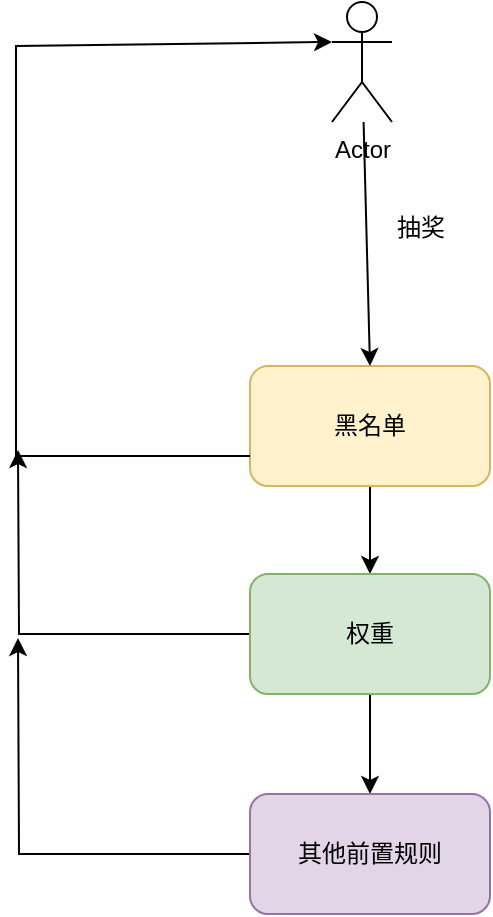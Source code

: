 <mxfile version="24.1.0" type="device">
  <diagram name="第 1 页" id="uIp5NcsU-fl5GnidUl2f">
    <mxGraphModel dx="751" dy="557" grid="0" gridSize="10" guides="1" tooltips="1" connect="1" arrows="1" fold="1" page="1" pageScale="1" pageWidth="827" pageHeight="1169" math="0" shadow="0">
      <root>
        <mxCell id="0" />
        <mxCell id="1" parent="0" />
        <mxCell id="pyFnORxo5FOCz-j6r4HV-10" value="" style="edgeStyle=orthogonalEdgeStyle;rounded=0;orthogonalLoop=1;jettySize=auto;html=1;" edge="1" parent="1" source="pyFnORxo5FOCz-j6r4HV-2" target="pyFnORxo5FOCz-j6r4HV-9">
          <mxGeometry relative="1" as="geometry" />
        </mxCell>
        <mxCell id="pyFnORxo5FOCz-j6r4HV-2" value="黑名单" style="rounded=1;whiteSpace=wrap;html=1;fillColor=#fff2cc;strokeColor=#d6b656;" vertex="1" parent="1">
          <mxGeometry x="346" y="226" width="120" height="60" as="geometry" />
        </mxCell>
        <mxCell id="pyFnORxo5FOCz-j6r4HV-17" value="" style="edgeStyle=orthogonalEdgeStyle;rounded=0;orthogonalLoop=1;jettySize=auto;html=1;" edge="1" parent="1" source="pyFnORxo5FOCz-j6r4HV-9" target="pyFnORxo5FOCz-j6r4HV-16">
          <mxGeometry relative="1" as="geometry" />
        </mxCell>
        <mxCell id="pyFnORxo5FOCz-j6r4HV-24" style="edgeStyle=orthogonalEdgeStyle;rounded=0;orthogonalLoop=1;jettySize=auto;html=1;exitX=0;exitY=0.5;exitDx=0;exitDy=0;" edge="1" parent="1" source="pyFnORxo5FOCz-j6r4HV-9">
          <mxGeometry relative="1" as="geometry">
            <mxPoint x="230" y="268" as="targetPoint" />
          </mxGeometry>
        </mxCell>
        <mxCell id="pyFnORxo5FOCz-j6r4HV-9" value="权重" style="whiteSpace=wrap;html=1;rounded=1;fillColor=#d5e8d4;strokeColor=#82b366;" vertex="1" parent="1">
          <mxGeometry x="346" y="330" width="120" height="60" as="geometry" />
        </mxCell>
        <mxCell id="pyFnORxo5FOCz-j6r4HV-25" style="edgeStyle=orthogonalEdgeStyle;rounded=0;orthogonalLoop=1;jettySize=auto;html=1;exitX=0;exitY=0.5;exitDx=0;exitDy=0;" edge="1" parent="1" source="pyFnORxo5FOCz-j6r4HV-16">
          <mxGeometry relative="1" as="geometry">
            <mxPoint x="230" y="362" as="targetPoint" />
          </mxGeometry>
        </mxCell>
        <mxCell id="pyFnORxo5FOCz-j6r4HV-16" value="其他前置规则" style="whiteSpace=wrap;html=1;fillColor=#e1d5e7;strokeColor=#9673a6;rounded=1;" vertex="1" parent="1">
          <mxGeometry x="346" y="440" width="120" height="60" as="geometry" />
        </mxCell>
        <mxCell id="pyFnORxo5FOCz-j6r4HV-18" value="Actor" style="shape=umlActor;verticalLabelPosition=bottom;verticalAlign=top;html=1;outlineConnect=0;" vertex="1" parent="1">
          <mxGeometry x="387" y="44" width="30" height="60" as="geometry" />
        </mxCell>
        <mxCell id="pyFnORxo5FOCz-j6r4HV-21" value="" style="endArrow=classic;html=1;rounded=0;entryX=0.5;entryY=0;entryDx=0;entryDy=0;" edge="1" parent="1" source="pyFnORxo5FOCz-j6r4HV-18" target="pyFnORxo5FOCz-j6r4HV-2">
          <mxGeometry width="50" height="50" relative="1" as="geometry">
            <mxPoint x="217" y="209" as="sourcePoint" />
            <mxPoint x="267" y="159" as="targetPoint" />
          </mxGeometry>
        </mxCell>
        <mxCell id="pyFnORxo5FOCz-j6r4HV-22" value="抽奖" style="text;html=1;align=center;verticalAlign=middle;resizable=0;points=[];autosize=1;strokeColor=none;fillColor=none;" vertex="1" parent="1">
          <mxGeometry x="410" y="144" width="42" height="26" as="geometry" />
        </mxCell>
        <mxCell id="pyFnORxo5FOCz-j6r4HV-23" value="" style="endArrow=classic;html=1;rounded=0;entryX=0;entryY=0.333;entryDx=0;entryDy=0;entryPerimeter=0;exitX=0;exitY=0.75;exitDx=0;exitDy=0;" edge="1" parent="1" source="pyFnORxo5FOCz-j6r4HV-2" target="pyFnORxo5FOCz-j6r4HV-18">
          <mxGeometry width="50" height="50" relative="1" as="geometry">
            <mxPoint x="217" y="265" as="sourcePoint" />
            <mxPoint x="267" y="215" as="targetPoint" />
            <Array as="points">
              <mxPoint x="229" y="271" />
              <mxPoint x="229" y="66" />
            </Array>
          </mxGeometry>
        </mxCell>
      </root>
    </mxGraphModel>
  </diagram>
</mxfile>
